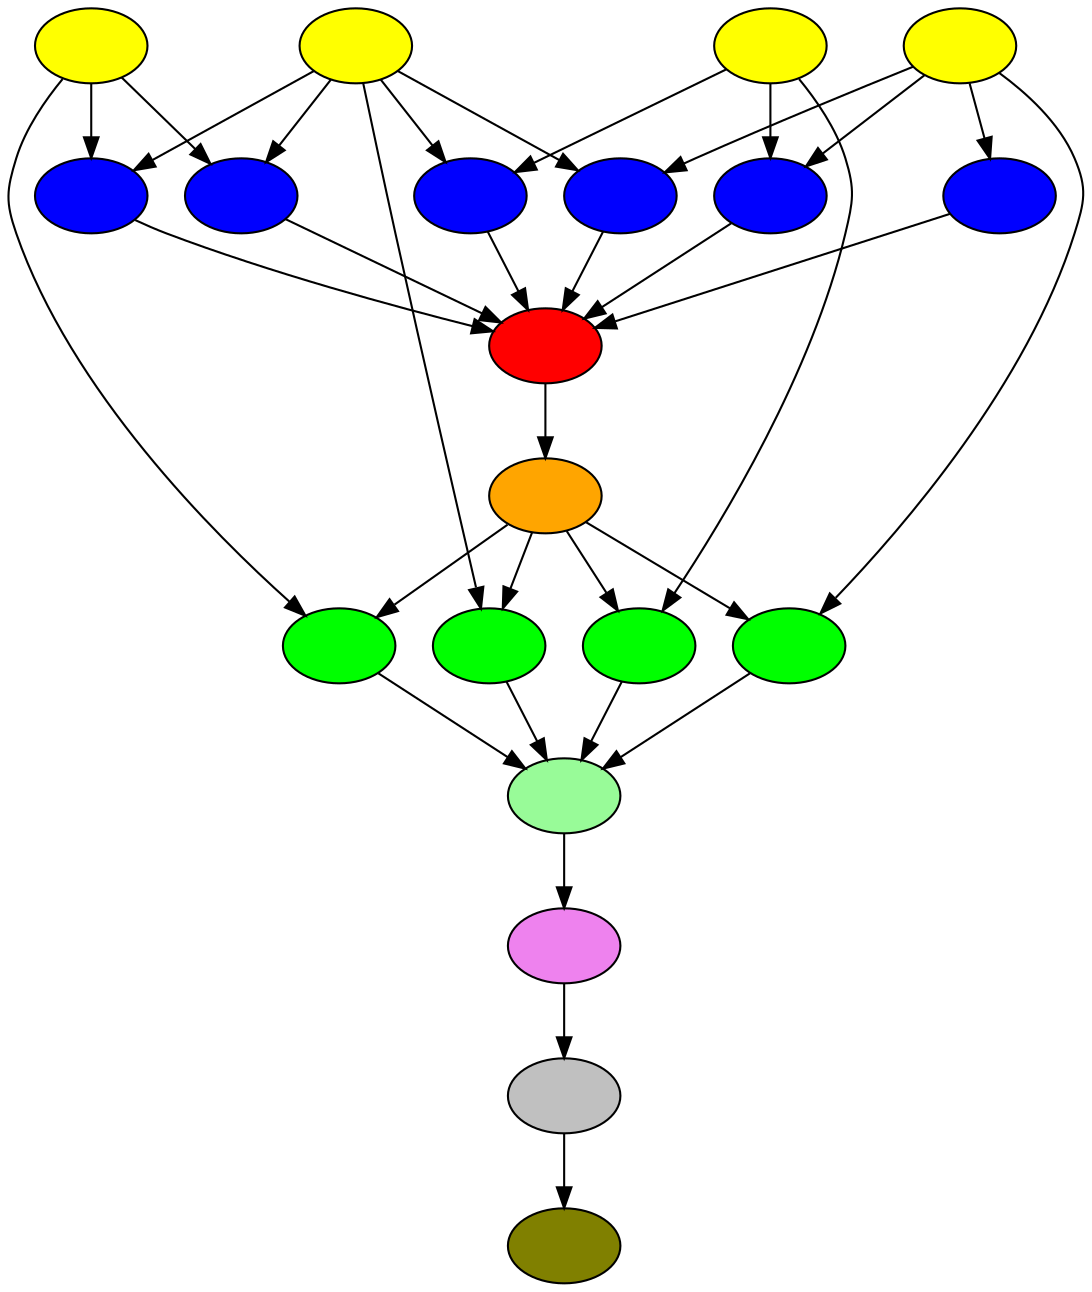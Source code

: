 digraph g{
a1 -> b1
a1 -> e1
a1 -> b2
a2 -> b1
a2 -> b2
a2 -> e2
a2 -> b3
a2 -> b5
a3 -> b3
a3 -> b4
a3 -> e3
a4 -> b4
a4 -> b5
a4 -> e4
a4 -> b6
b1 -> c1
b2 -> c1
b3 -> c1
b4 -> c1
b5 -> c1
b6 -> c1
c1 -> d1
d1 -> e1
d1 -> e2
d1 -> e3
d1 -> e4
e1 -> f1
e2 -> f1
e3 -> f1
e4 -> f1
f1 -> g1
g1 -> h1
h1 -> i1
a1 [label="",shape=ellipse,fillcolor="yellow",style="filled"];
a2 [label="",shape=ellipse,fillcolor="yellow",style="filled"];
a3 [label="",shape=ellipse,fillcolor="yellow",style="filled"];
a4 [label="",shape=ellipse,fillcolor="yellow",style="filled"];
b1 [label="",shape=ellipse,fillcolor="blue",style="filled"];
b2 [label="",shape=ellipse,fillcolor="blue",style="filled"];
b3 [label="",shape=ellipse,fillcolor="blue",style="filled"];
b4 [label="",shape=ellipse,fillcolor="blue",style="filled"];
b5 [label="",shape=ellipse,fillcolor="blue",style="filled"];
b6 [label="",shape=ellipse,fillcolor="blue",style="filled"];
c1 [label="",shape=ellipse,fillcolor="red",style="filled"];
d1 [label="",shape=ellipse,fillcolor="orange",style="filled"];
e1 [label="",shape=ellipse,fillcolor="green",style="filled"];
e2 [label="",shape=ellipse,fillcolor="green",style="filled"];
e3 [label="",shape=ellipse,fillcolor="green",style="filled"];
e4 [label="",shape=ellipse,fillcolor="green",style="filled"];
f1 [label="",shape=ellipse,fillcolor="palegreen",style="filled"];
g1 [label="",shape=ellipse,fillcolor="violet",style="filled"];
h1 [label="",shape=ellipse,fillcolor="gray",style="filled"];
i1 [label="",shape=ellipse,fillcolor="olive",style="filled"];
}
